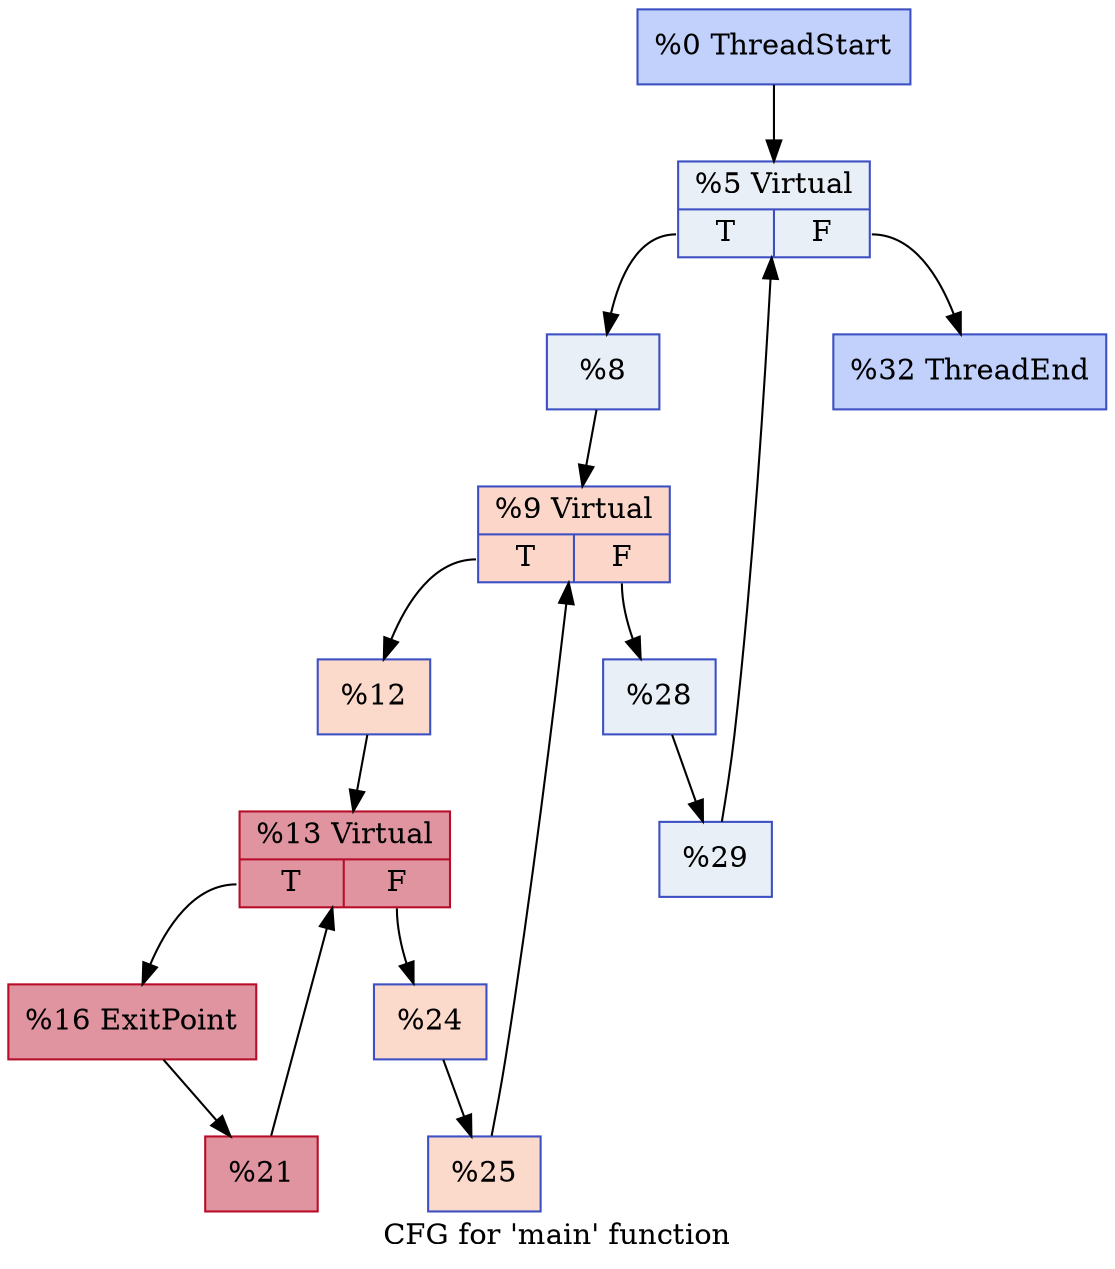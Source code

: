 digraph "CFG for 'main' function" {
	label="CFG for 'main' function";

	Node0x559db2c60980 [shape=record,color="#3d50c3ff", style=filled, fillcolor="#7396f570",label="{%0 ThreadStart}"];
	Node0x559db2c60980 -> Node0x559db2c612b0;
	Node0x559db2c612b0 [shape=record,color="#3d50c3ff", style=filled, fillcolor="#cedaeb70",label="{%5 Virtual|{<s0>T|<s1>F}}"];
	Node0x559db2c612b0:s0 -> Node0x559db2c61410;
	Node0x559db2c612b0:s1 -> Node0x559db2c61460;
	Node0x559db2c61410 [shape=record,color="#3d50c3ff", style=filled, fillcolor="#cedaeb70",label="{%8 }"];
	Node0x559db2c61410 -> Node0x559db2c61260;
	Node0x559db2c61260 [shape=record,color="#3d50c3ff", style=filled, fillcolor="#f6a38570",label="{%9 Virtual|{<s0>T|<s1>F}}"];
	Node0x559db2c61260:s0 -> Node0x559db2c616b0;
	Node0x559db2c61260:s1 -> Node0x559db2c61700;
	Node0x559db2c616b0 [shape=record,color="#3d50c3ff", style=filled, fillcolor="#f7a88970",label="{%12 }"];
	Node0x559db2c616b0 -> Node0x559db2c618d0;
	Node0x559db2c618d0 [shape=record,color="#b70d28ff", style=filled, fillcolor="#b70d2870",label="{%13 Virtual|{<s0>T|<s1>F}}"];
	Node0x559db2c618d0:s0 -> Node0x559db2c61ac0;
	Node0x559db2c618d0:s1 -> Node0x559db2c61b10;
	Node0x559db2c61ac0 [shape=record,color="#b70d28ff", style=filled, fillcolor="#b70d2870",label="{%16 ExitPoint}"];
	Node0x559db2c61ac0 -> Node0x559db2c62250;
	Node0x559db2c62250 [shape=record,color="#b70d28ff", style=filled, fillcolor="#b70d2870",label="{%21 }"];
	Node0x559db2c62250 -> Node0x559db2c618d0;
	Node0x559db2c61b10 [shape=record,color="#3d50c3ff", style=filled, fillcolor="#f7a88970",label="{%24 }"];
	Node0x559db2c61b10 -> Node0x559db2c62510;
	Node0x559db2c62510 [shape=record,color="#3d50c3ff", style=filled, fillcolor="#f7a88970",label="{%25 }"];
	Node0x559db2c62510 -> Node0x559db2c61260;
	Node0x559db2c61700 [shape=record,color="#3d50c3ff", style=filled, fillcolor="#cedaeb70",label="{%28 }"];
	Node0x559db2c61700 -> Node0x559db2c627d0;
	Node0x559db2c627d0 [shape=record,color="#3d50c3ff", style=filled, fillcolor="#cedaeb70",label="{%29 }"];
	Node0x559db2c627d0 -> Node0x559db2c612b0;
	Node0x559db2c61460 [shape=record,color="#3d50c3ff", style=filled, fillcolor="#7396f570",label="{%32 ThreadEnd}"];
}
